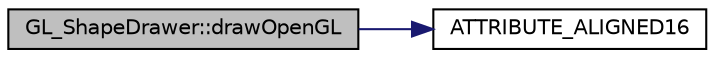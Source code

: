 digraph "GL_ShapeDrawer::drawOpenGL"
{
  edge [fontname="Helvetica",fontsize="10",labelfontname="Helvetica",labelfontsize="10"];
  node [fontname="Helvetica",fontsize="10",shape=record];
  rankdir="LR";
  Node1 [label="GL_ShapeDrawer::drawOpenGL",height=0.2,width=0.4,color="black", fillcolor="grey75", style="filled", fontcolor="black"];
  Node1 -> Node2 [color="midnightblue",fontsize="10",style="solid"];
  Node2 [label="ATTRIBUTE_ALIGNED16",height=0.2,width=0.4,color="black", fillcolor="white", style="filled",URL="$bt_g_impact_quantized_bvh_8h.html#a80a83383f96f6003cbc341a0d43c2a50"];
}
